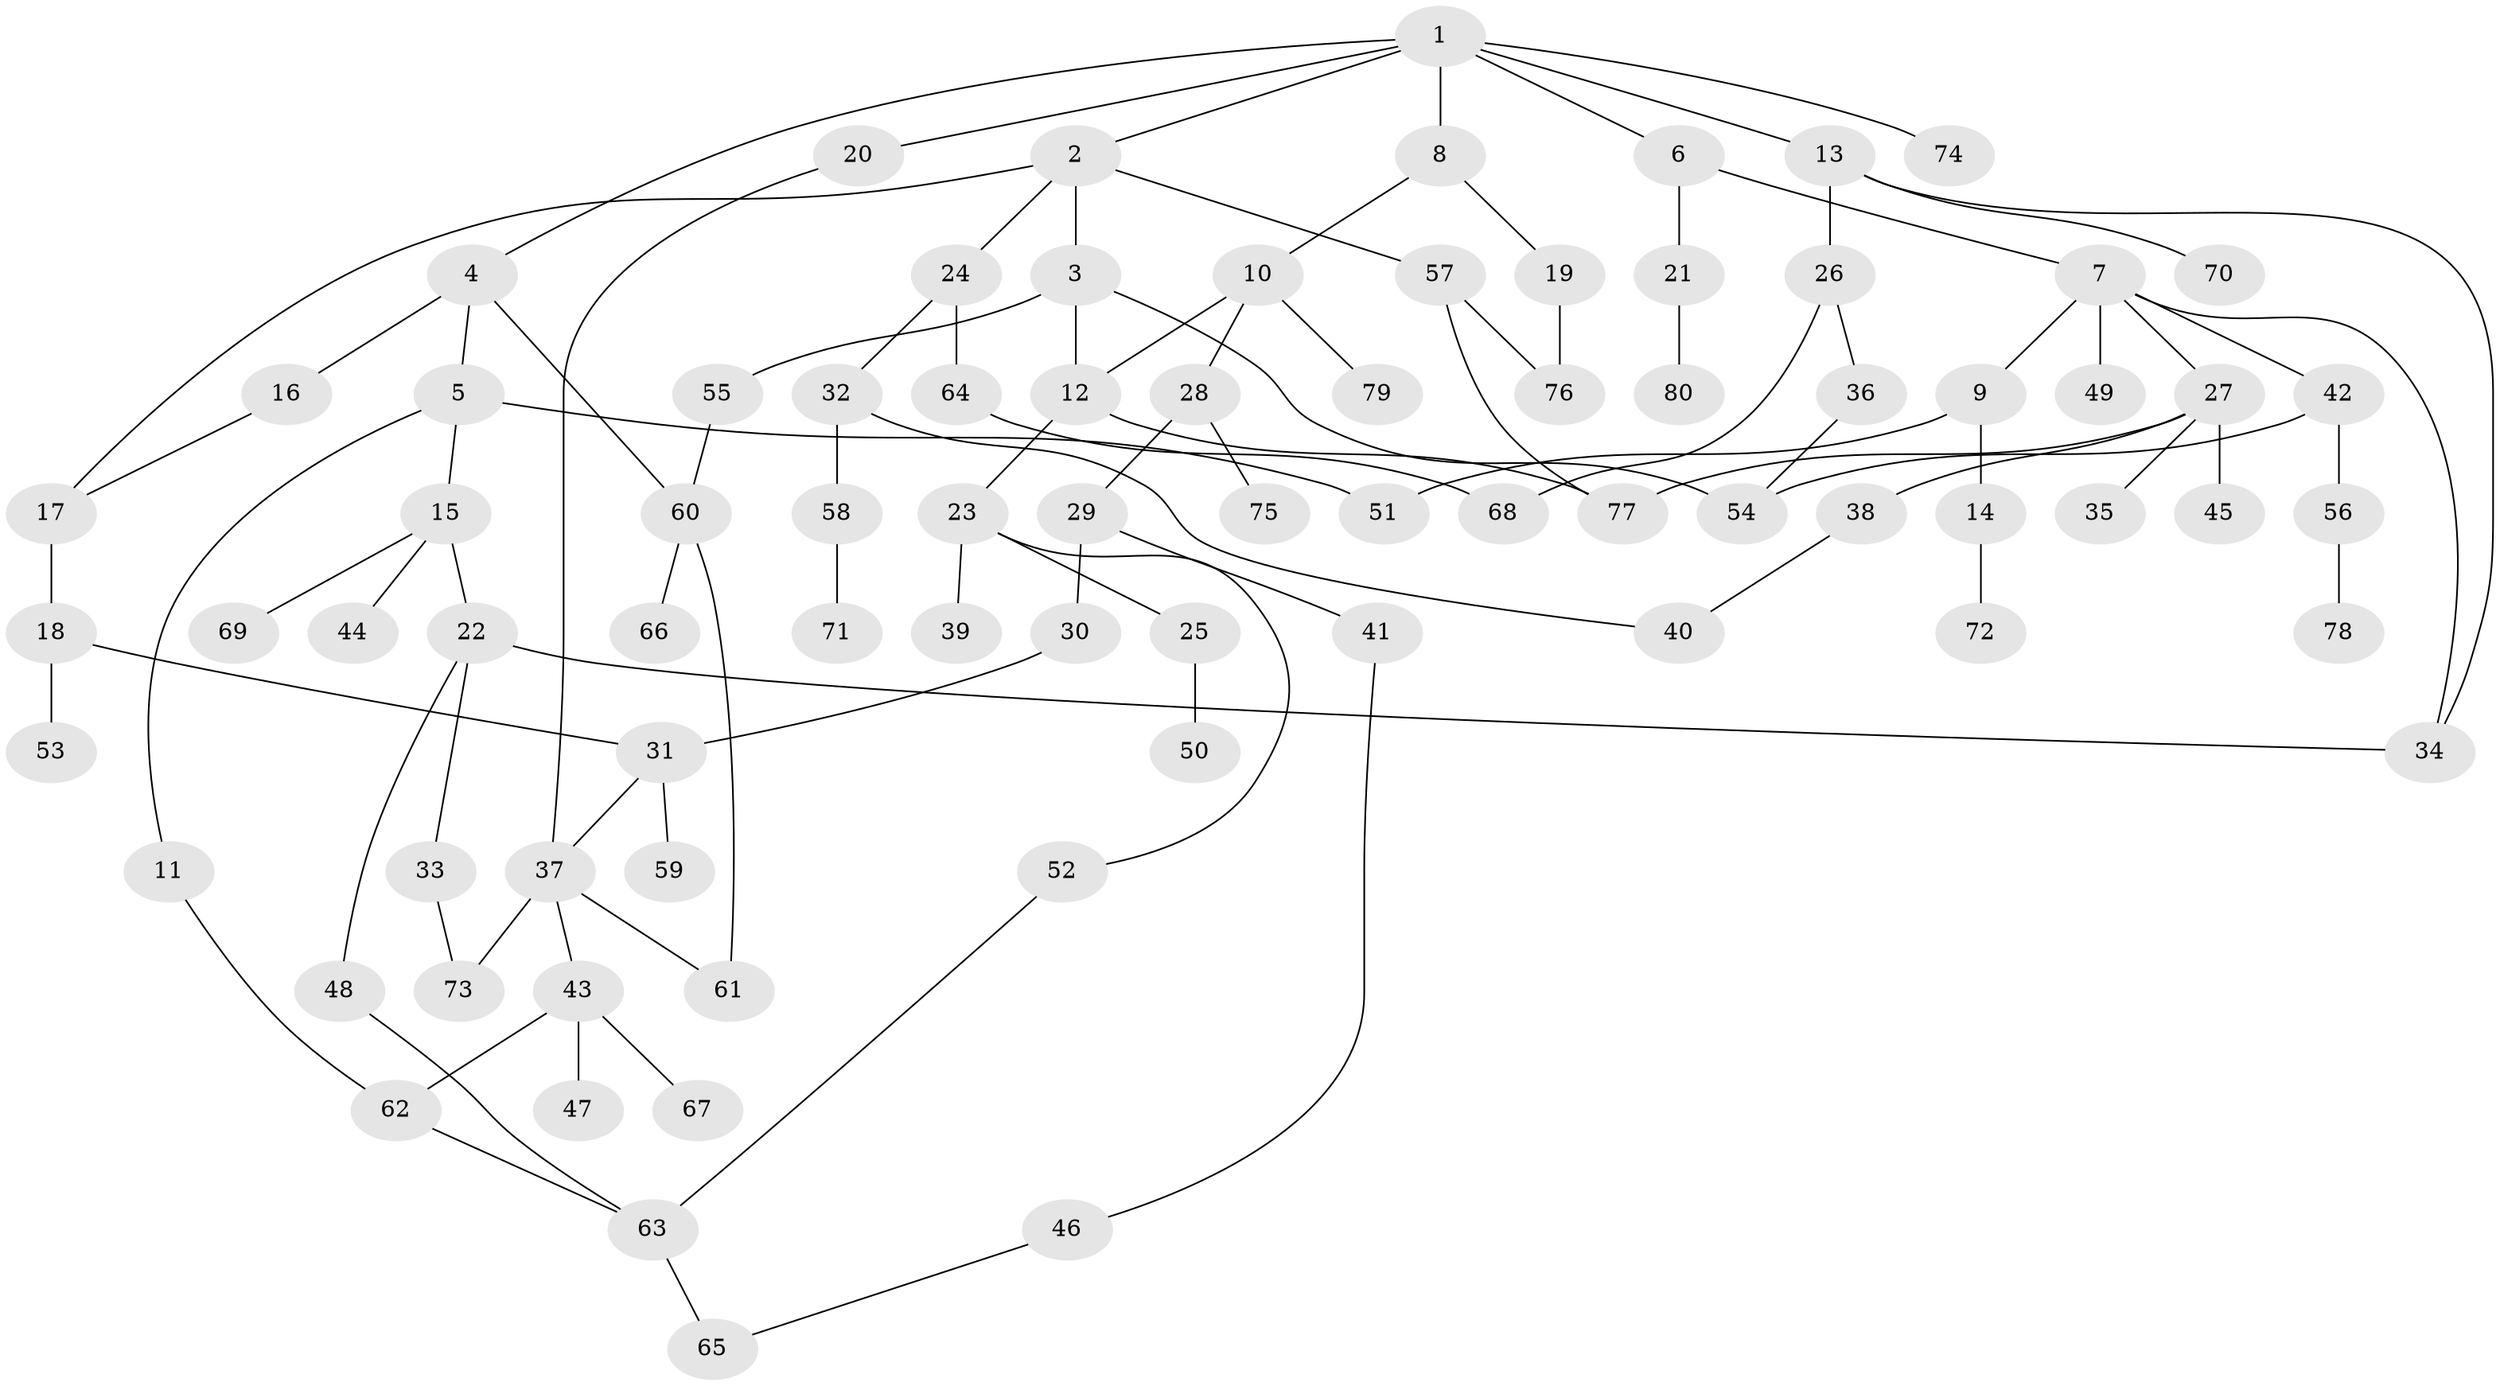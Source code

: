 // Generated by graph-tools (version 1.1) at 2025/49/03/09/25 03:49:17]
// undirected, 80 vertices, 100 edges
graph export_dot {
graph [start="1"]
  node [color=gray90,style=filled];
  1;
  2;
  3;
  4;
  5;
  6;
  7;
  8;
  9;
  10;
  11;
  12;
  13;
  14;
  15;
  16;
  17;
  18;
  19;
  20;
  21;
  22;
  23;
  24;
  25;
  26;
  27;
  28;
  29;
  30;
  31;
  32;
  33;
  34;
  35;
  36;
  37;
  38;
  39;
  40;
  41;
  42;
  43;
  44;
  45;
  46;
  47;
  48;
  49;
  50;
  51;
  52;
  53;
  54;
  55;
  56;
  57;
  58;
  59;
  60;
  61;
  62;
  63;
  64;
  65;
  66;
  67;
  68;
  69;
  70;
  71;
  72;
  73;
  74;
  75;
  76;
  77;
  78;
  79;
  80;
  1 -- 2;
  1 -- 4;
  1 -- 6;
  1 -- 8;
  1 -- 13;
  1 -- 20;
  1 -- 74;
  2 -- 3;
  2 -- 24;
  2 -- 57;
  2 -- 17;
  3 -- 54;
  3 -- 55;
  3 -- 12;
  4 -- 5;
  4 -- 16;
  4 -- 60;
  5 -- 11;
  5 -- 15;
  5 -- 51;
  6 -- 7;
  6 -- 21;
  7 -- 9;
  7 -- 27;
  7 -- 34;
  7 -- 42;
  7 -- 49;
  8 -- 10;
  8 -- 19;
  9 -- 14;
  9 -- 51;
  10 -- 12;
  10 -- 28;
  10 -- 79;
  11 -- 62;
  12 -- 23;
  12 -- 77;
  13 -- 26;
  13 -- 70;
  13 -- 34;
  14 -- 72;
  15 -- 22;
  15 -- 44;
  15 -- 69;
  16 -- 17;
  17 -- 18;
  18 -- 53;
  18 -- 31;
  19 -- 76;
  20 -- 37;
  21 -- 80;
  22 -- 33;
  22 -- 48;
  22 -- 34;
  23 -- 25;
  23 -- 39;
  23 -- 52;
  24 -- 32;
  24 -- 64;
  25 -- 50;
  26 -- 36;
  26 -- 68;
  27 -- 35;
  27 -- 38;
  27 -- 45;
  27 -- 77;
  28 -- 29;
  28 -- 75;
  29 -- 30;
  29 -- 41;
  30 -- 31;
  31 -- 59;
  31 -- 37;
  32 -- 58;
  32 -- 40;
  33 -- 73;
  36 -- 54;
  37 -- 43;
  37 -- 73;
  37 -- 61;
  38 -- 40;
  41 -- 46;
  42 -- 56;
  42 -- 54;
  43 -- 47;
  43 -- 62;
  43 -- 67;
  46 -- 65;
  48 -- 63;
  52 -- 63;
  55 -- 60;
  56 -- 78;
  57 -- 76;
  57 -- 77;
  58 -- 71;
  60 -- 61;
  60 -- 66;
  62 -- 63;
  63 -- 65;
  64 -- 68;
}
